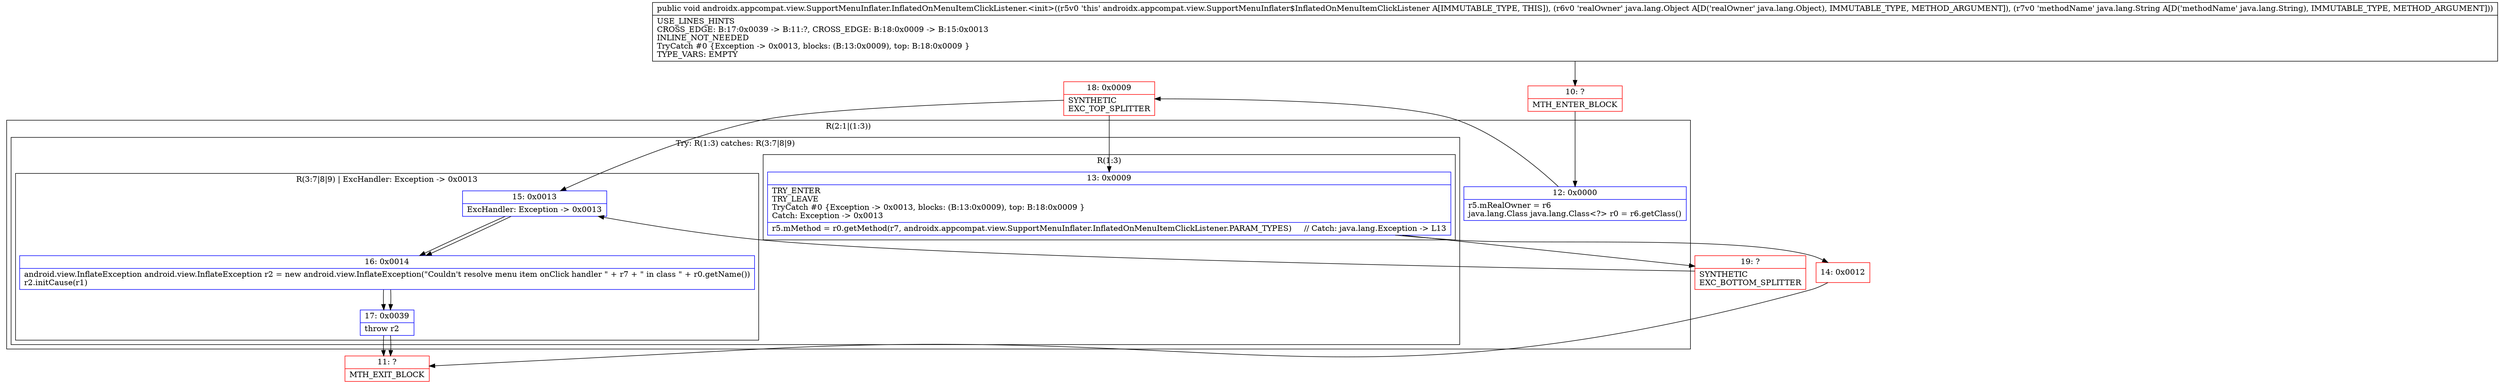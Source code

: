 digraph "CFG forandroidx.appcompat.view.SupportMenuInflater.InflatedOnMenuItemClickListener.\<init\>(Ljava\/lang\/Object;Ljava\/lang\/String;)V" {
subgraph cluster_Region_1772476790 {
label = "R(2:1|(1:3))";
node [shape=record,color=blue];
Node_12 [shape=record,label="{12\:\ 0x0000|r5.mRealOwner = r6\ljava.lang.Class java.lang.Class\<?\> r0 = r6.getClass()\l}"];
subgraph cluster_TryCatchRegion_1876417340 {
label = "Try: R(1:3) catches: R(3:7|8|9)";
node [shape=record,color=blue];
subgraph cluster_Region_314977872 {
label = "R(1:3)";
node [shape=record,color=blue];
Node_13 [shape=record,label="{13\:\ 0x0009|TRY_ENTER\lTRY_LEAVE\lTryCatch #0 \{Exception \-\> 0x0013, blocks: (B:13:0x0009), top: B:18:0x0009 \}\lCatch: Exception \-\> 0x0013\l|r5.mMethod = r0.getMethod(r7, androidx.appcompat.view.SupportMenuInflater.InflatedOnMenuItemClickListener.PARAM_TYPES)     \/\/ Catch: java.lang.Exception \-\> L13\l}"];
}
subgraph cluster_Region_614370454 {
label = "R(3:7|8|9) | ExcHandler: Exception \-\> 0x0013\l";
node [shape=record,color=blue];
Node_15 [shape=record,label="{15\:\ 0x0013|ExcHandler: Exception \-\> 0x0013\l}"];
Node_16 [shape=record,label="{16\:\ 0x0014|android.view.InflateException android.view.InflateException r2 = new android.view.InflateException(\"Couldn't resolve menu item onClick handler \" + r7 + \" in class \" + r0.getName())\lr2.initCause(r1)\l}"];
Node_17 [shape=record,label="{17\:\ 0x0039|throw r2\l}"];
}
}
}
subgraph cluster_Region_614370454 {
label = "R(3:7|8|9) | ExcHandler: Exception \-\> 0x0013\l";
node [shape=record,color=blue];
Node_15 [shape=record,label="{15\:\ 0x0013|ExcHandler: Exception \-\> 0x0013\l}"];
Node_16 [shape=record,label="{16\:\ 0x0014|android.view.InflateException android.view.InflateException r2 = new android.view.InflateException(\"Couldn't resolve menu item onClick handler \" + r7 + \" in class \" + r0.getName())\lr2.initCause(r1)\l}"];
Node_17 [shape=record,label="{17\:\ 0x0039|throw r2\l}"];
}
Node_10 [shape=record,color=red,label="{10\:\ ?|MTH_ENTER_BLOCK\l}"];
Node_18 [shape=record,color=red,label="{18\:\ 0x0009|SYNTHETIC\lEXC_TOP_SPLITTER\l}"];
Node_14 [shape=record,color=red,label="{14\:\ 0x0012}"];
Node_11 [shape=record,color=red,label="{11\:\ ?|MTH_EXIT_BLOCK\l}"];
Node_19 [shape=record,color=red,label="{19\:\ ?|SYNTHETIC\lEXC_BOTTOM_SPLITTER\l}"];
MethodNode[shape=record,label="{public void androidx.appcompat.view.SupportMenuInflater.InflatedOnMenuItemClickListener.\<init\>((r5v0 'this' androidx.appcompat.view.SupportMenuInflater$InflatedOnMenuItemClickListener A[IMMUTABLE_TYPE, THIS]), (r6v0 'realOwner' java.lang.Object A[D('realOwner' java.lang.Object), IMMUTABLE_TYPE, METHOD_ARGUMENT]), (r7v0 'methodName' java.lang.String A[D('methodName' java.lang.String), IMMUTABLE_TYPE, METHOD_ARGUMENT]))  | USE_LINES_HINTS\lCROSS_EDGE: B:17:0x0039 \-\> B:11:?, CROSS_EDGE: B:18:0x0009 \-\> B:15:0x0013\lINLINE_NOT_NEEDED\lTryCatch #0 \{Exception \-\> 0x0013, blocks: (B:13:0x0009), top: B:18:0x0009 \}\lTYPE_VARS: EMPTY\l}"];
MethodNode -> Node_10;Node_12 -> Node_18;
Node_13 -> Node_14;
Node_13 -> Node_19;
Node_15 -> Node_16;
Node_16 -> Node_17;
Node_17 -> Node_11;
Node_15 -> Node_16;
Node_16 -> Node_17;
Node_17 -> Node_11;
Node_10 -> Node_12;
Node_18 -> Node_13;
Node_18 -> Node_15;
Node_14 -> Node_11;
Node_19 -> Node_15;
}

